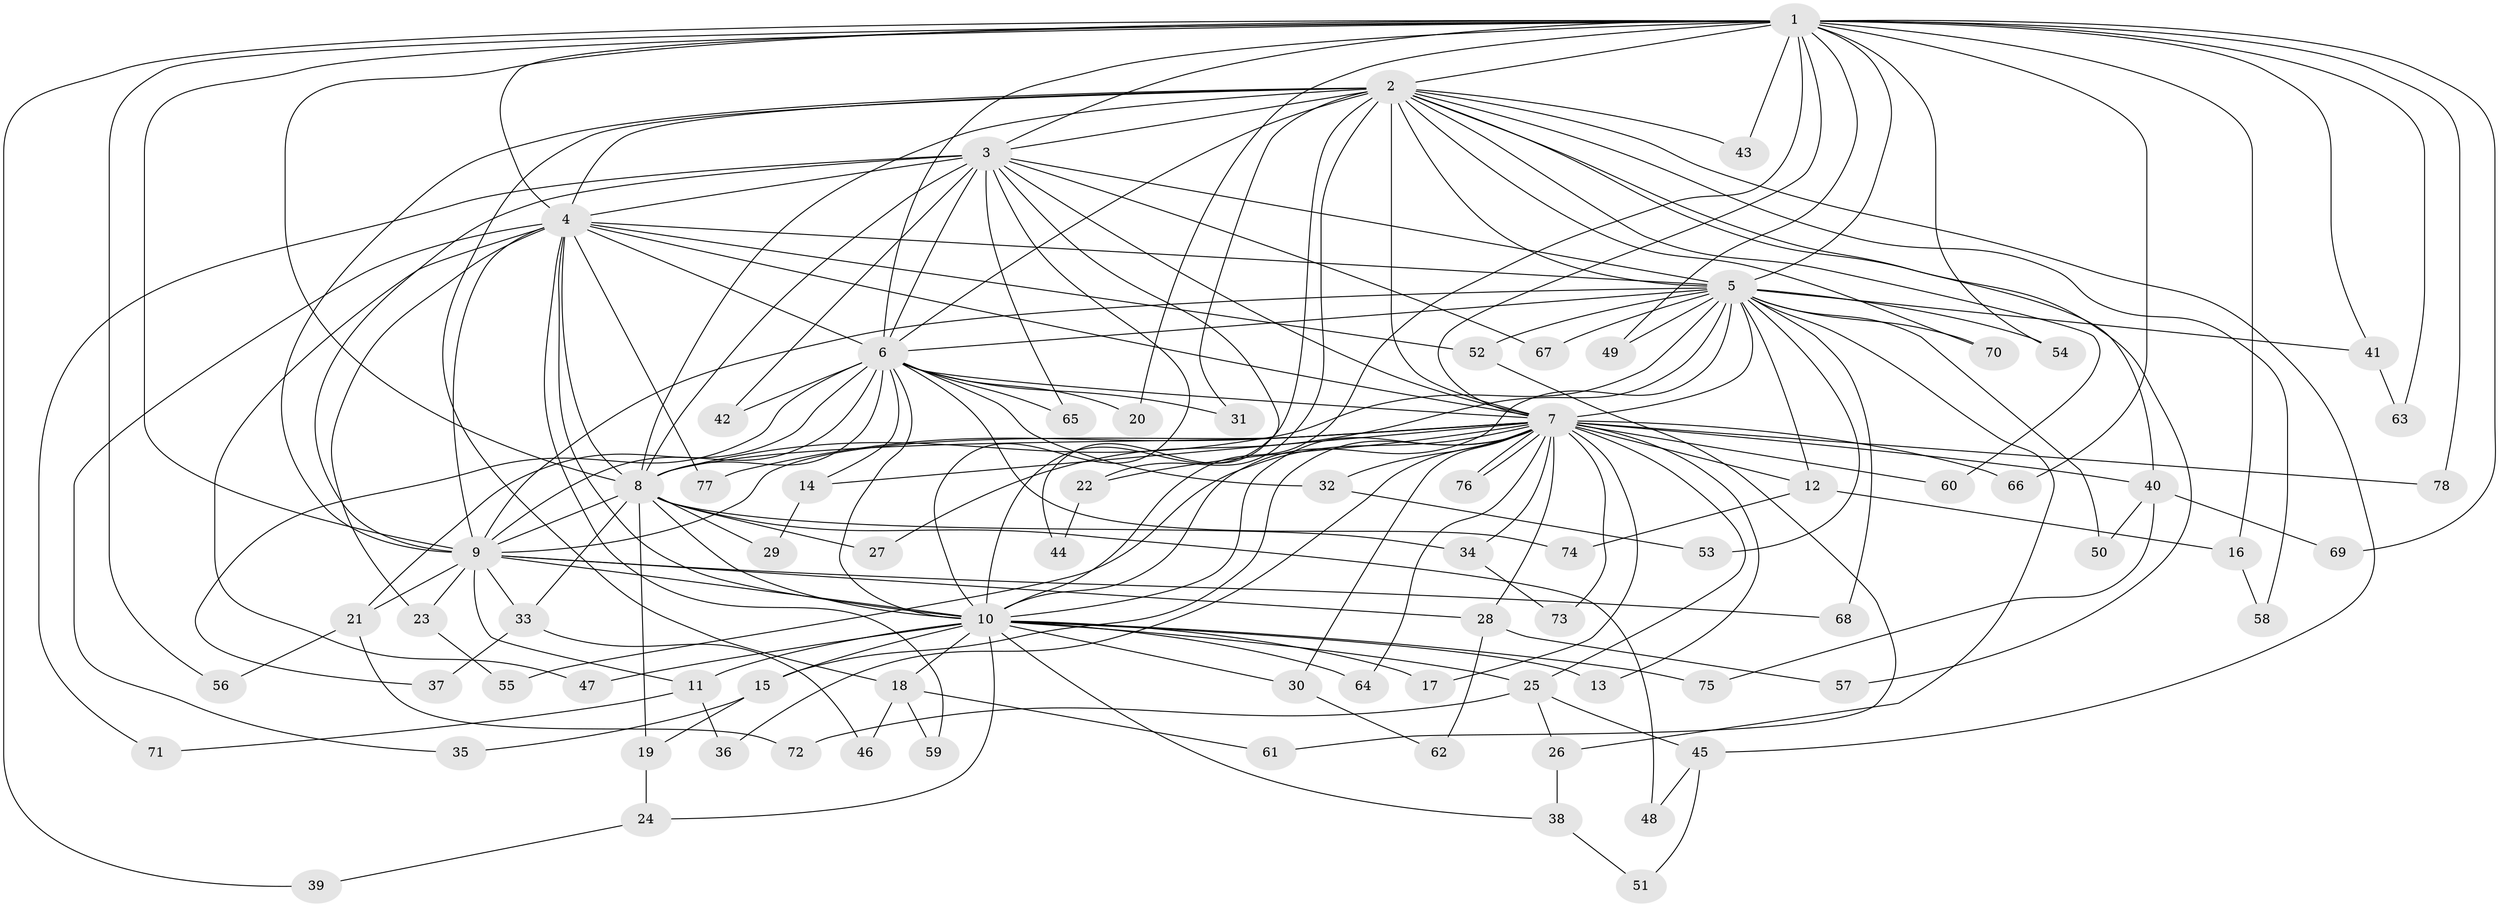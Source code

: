 // coarse degree distribution, {19: 0.034482758620689655, 18: 0.017241379310344827, 12: 0.017241379310344827, 14: 0.034482758620689655, 21: 0.017241379310344827, 17: 0.017241379310344827, 28: 0.017241379310344827, 15: 0.017241379310344827, 4: 0.08620689655172414, 3: 0.13793103448275862, 5: 0.05172413793103448, 2: 0.5344827586206896, 6: 0.017241379310344827}
// Generated by graph-tools (version 1.1) at 2025/23/03/03/25 07:23:46]
// undirected, 78 vertices, 181 edges
graph export_dot {
graph [start="1"]
  node [color=gray90,style=filled];
  1;
  2;
  3;
  4;
  5;
  6;
  7;
  8;
  9;
  10;
  11;
  12;
  13;
  14;
  15;
  16;
  17;
  18;
  19;
  20;
  21;
  22;
  23;
  24;
  25;
  26;
  27;
  28;
  29;
  30;
  31;
  32;
  33;
  34;
  35;
  36;
  37;
  38;
  39;
  40;
  41;
  42;
  43;
  44;
  45;
  46;
  47;
  48;
  49;
  50;
  51;
  52;
  53;
  54;
  55;
  56;
  57;
  58;
  59;
  60;
  61;
  62;
  63;
  64;
  65;
  66;
  67;
  68;
  69;
  70;
  71;
  72;
  73;
  74;
  75;
  76;
  77;
  78;
  1 -- 2;
  1 -- 3;
  1 -- 4;
  1 -- 5;
  1 -- 6;
  1 -- 7;
  1 -- 8;
  1 -- 9;
  1 -- 10;
  1 -- 16;
  1 -- 20;
  1 -- 39;
  1 -- 41;
  1 -- 43;
  1 -- 49;
  1 -- 54;
  1 -- 56;
  1 -- 63;
  1 -- 66;
  1 -- 69;
  1 -- 78;
  2 -- 3;
  2 -- 4;
  2 -- 5;
  2 -- 6;
  2 -- 7;
  2 -- 8;
  2 -- 9;
  2 -- 10;
  2 -- 18;
  2 -- 22;
  2 -- 31;
  2 -- 40;
  2 -- 43;
  2 -- 45;
  2 -- 57;
  2 -- 58;
  2 -- 60;
  2 -- 70;
  3 -- 4;
  3 -- 5;
  3 -- 6;
  3 -- 7;
  3 -- 8;
  3 -- 9;
  3 -- 10;
  3 -- 42;
  3 -- 44;
  3 -- 65;
  3 -- 67;
  3 -- 71;
  4 -- 5;
  4 -- 6;
  4 -- 7;
  4 -- 8;
  4 -- 9;
  4 -- 10;
  4 -- 23;
  4 -- 35;
  4 -- 47;
  4 -- 52;
  4 -- 59;
  4 -- 77;
  5 -- 6;
  5 -- 7;
  5 -- 8;
  5 -- 9;
  5 -- 10;
  5 -- 12;
  5 -- 26;
  5 -- 27;
  5 -- 41;
  5 -- 49;
  5 -- 50;
  5 -- 52;
  5 -- 53;
  5 -- 54;
  5 -- 67;
  5 -- 68;
  5 -- 70;
  6 -- 7;
  6 -- 8;
  6 -- 9;
  6 -- 10;
  6 -- 14;
  6 -- 20;
  6 -- 21;
  6 -- 31;
  6 -- 32;
  6 -- 37;
  6 -- 42;
  6 -- 65;
  6 -- 74;
  7 -- 8;
  7 -- 9;
  7 -- 10;
  7 -- 12;
  7 -- 13;
  7 -- 14;
  7 -- 15;
  7 -- 17;
  7 -- 22;
  7 -- 25;
  7 -- 28;
  7 -- 30;
  7 -- 32;
  7 -- 34;
  7 -- 36;
  7 -- 40;
  7 -- 55;
  7 -- 60;
  7 -- 64;
  7 -- 66;
  7 -- 73;
  7 -- 76;
  7 -- 76;
  7 -- 77;
  7 -- 78;
  8 -- 9;
  8 -- 10;
  8 -- 19;
  8 -- 27;
  8 -- 29;
  8 -- 33;
  8 -- 34;
  8 -- 48;
  9 -- 10;
  9 -- 11;
  9 -- 21;
  9 -- 23;
  9 -- 28;
  9 -- 33;
  9 -- 68;
  10 -- 11;
  10 -- 13;
  10 -- 15;
  10 -- 17;
  10 -- 18;
  10 -- 24;
  10 -- 25;
  10 -- 30;
  10 -- 38;
  10 -- 47;
  10 -- 64;
  10 -- 75;
  11 -- 36;
  11 -- 71;
  12 -- 16;
  12 -- 74;
  14 -- 29;
  15 -- 19;
  15 -- 35;
  16 -- 58;
  18 -- 46;
  18 -- 59;
  18 -- 61;
  19 -- 24;
  21 -- 56;
  21 -- 72;
  22 -- 44;
  23 -- 55;
  24 -- 39;
  25 -- 26;
  25 -- 45;
  25 -- 72;
  26 -- 38;
  28 -- 57;
  28 -- 62;
  30 -- 62;
  32 -- 53;
  33 -- 37;
  33 -- 46;
  34 -- 73;
  38 -- 51;
  40 -- 50;
  40 -- 69;
  40 -- 75;
  41 -- 63;
  45 -- 48;
  45 -- 51;
  52 -- 61;
}

